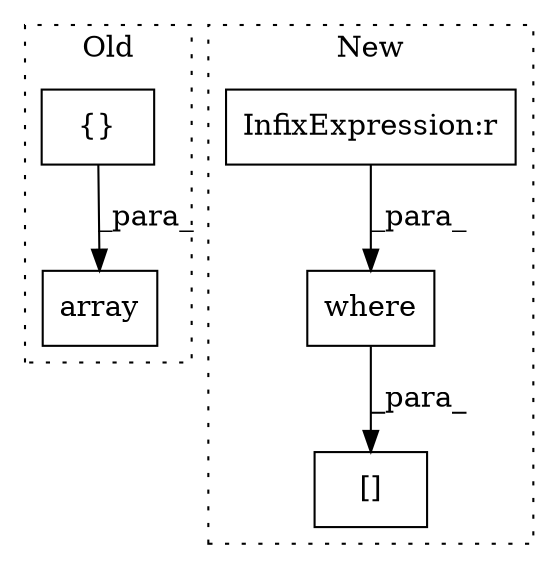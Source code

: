 digraph G {
subgraph cluster0 {
1 [label="array" a="32" s="4529,4577" l="6,1" shape="box"];
5 [label="{}" a="4" s="4548,4576" l="1,1" shape="box"];
label = "Old";
style="dotted";
}
subgraph cluster1 {
2 [label="where" a="32" s="668,698" l="6,1" shape="box"];
3 [label="InfixExpression:r" a="27" s="694" l="3" shape="box"];
4 [label="[]" a="2" s="730,762" l="25,1" shape="box"];
label = "New";
style="dotted";
}
2 -> 4 [label="_para_"];
3 -> 2 [label="_para_"];
5 -> 1 [label="_para_"];
}